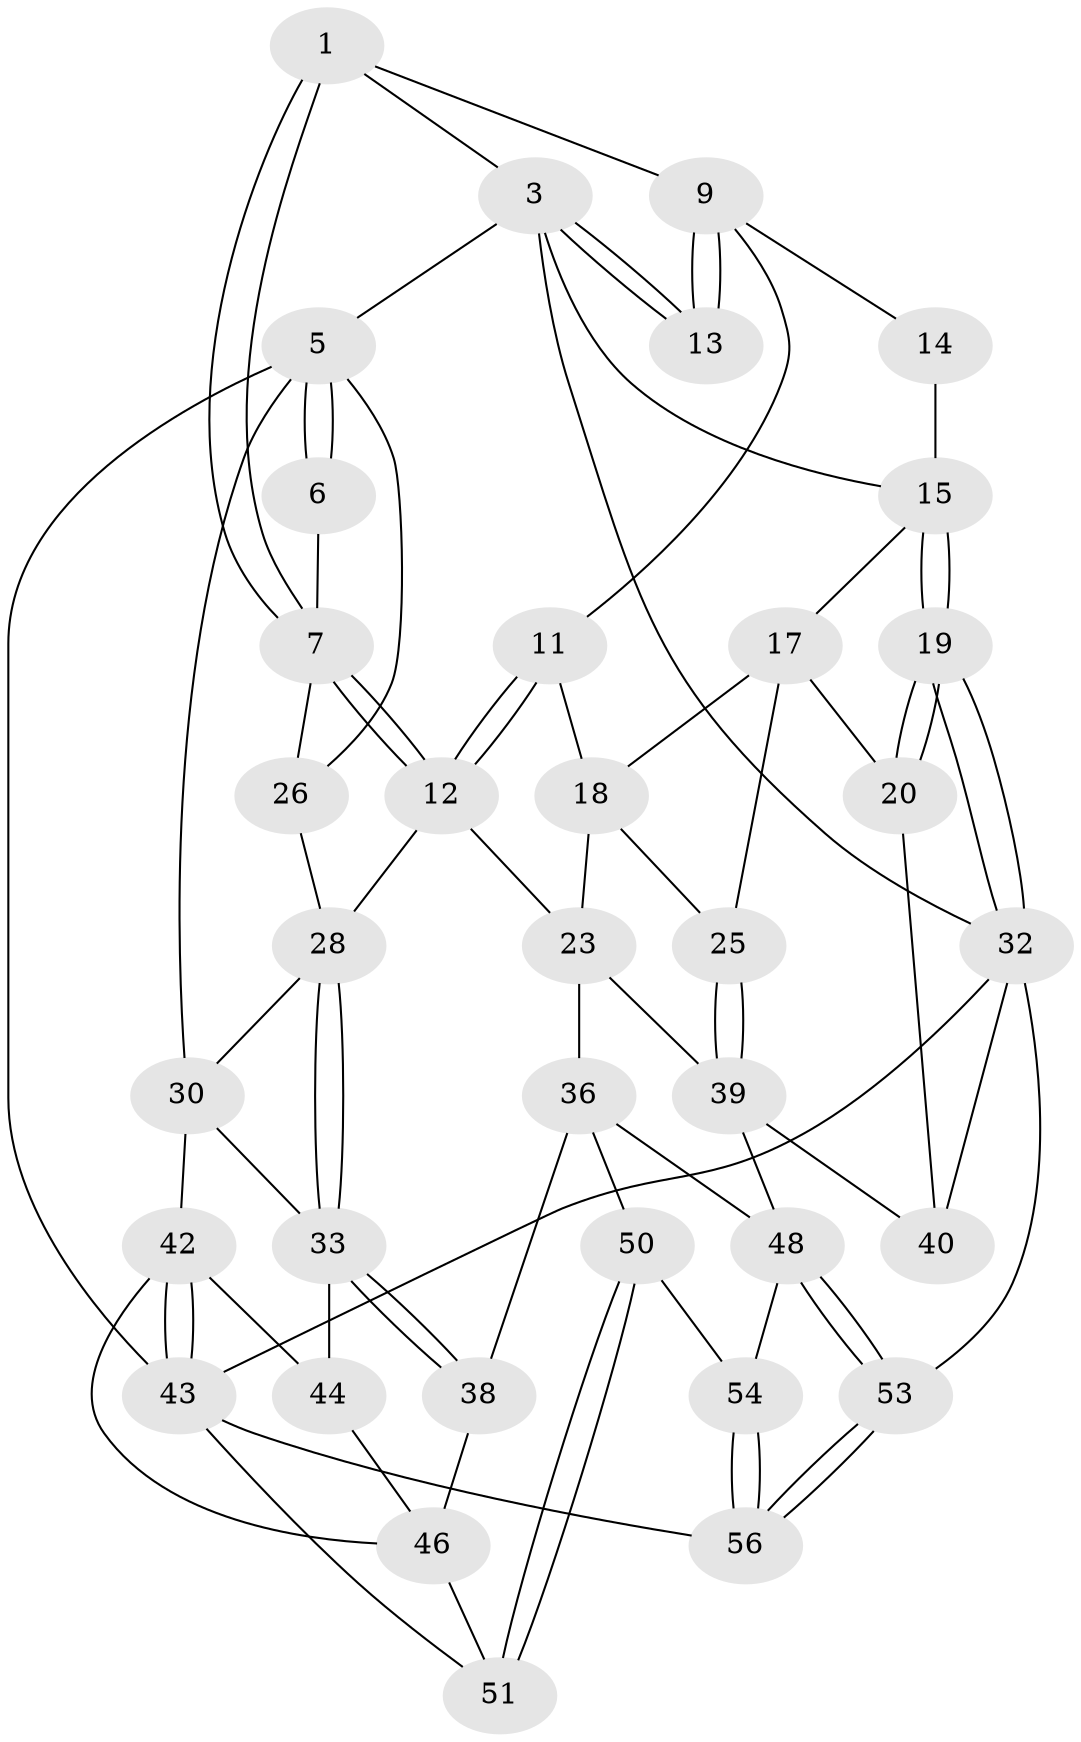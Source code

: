 // Generated by graph-tools (version 1.1) at 2025/52/02/27/25 19:52:37]
// undirected, 36 vertices, 81 edges
graph export_dot {
graph [start="1"]
  node [color=gray90,style=filled];
  1 [pos="+0.24990180455676594+0",super="+2"];
  3 [pos="+1+0",super="+4"];
  5 [pos="+0+0",super="+27"];
  6 [pos="+0.020125984785073384+0"];
  7 [pos="+0.2868716439728651+0.175834733804934",super="+8"];
  9 [pos="+0.5690567509960827+0.11475657983978017",super="+10"];
  11 [pos="+0.5492310424982632+0.2598719506096754"];
  12 [pos="+0.4351375814088925+0.3003621973862741",super="+24"];
  13 [pos="+1+0"];
  14 [pos="+0.7407184108608376+0.1357885057193786"];
  15 [pos="+1+0",super="+16"];
  17 [pos="+0.7558046928248038+0.3321156690365136",super="+21"];
  18 [pos="+0.6397734194114895+0.31915839726011797",super="+22"];
  19 [pos="+1+0.4489924876685728"];
  20 [pos="+0.971983311303074+0.4817964851074038"];
  23 [pos="+0.5419309999872993+0.5779067135439863",super="+35"];
  25 [pos="+0.7434473902005825+0.5123666297851733"];
  26 [pos="+0.06794030775563104+0.29665385854450016"];
  28 [pos="+0.3513593798011392+0.4222441458329484",super="+29"];
  30 [pos="+0.16150925095710997+0.5817225728658129",super="+31"];
  32 [pos="+1+1",super="+47"];
  33 [pos="+0.32412177295161354+0.4714729171967417",super="+34"];
  36 [pos="+0.5114964316671052+0.6765390651103093",super="+37"];
  38 [pos="+0.4198609235303575+0.6591949973262362"];
  39 [pos="+0.6966687780177719+0.6077129524907987",super="+41"];
  40 [pos="+0.8655759774064079+0.6409131172629144"];
  42 [pos="+0+0.9473165683800243",super="+45"];
  43 [pos="+0+1",super="+58"];
  44 [pos="+0.17485224715218547+0.6150927401926203"];
  46 [pos="+0.3409039434854242+0.6728338257237724",super="+52"];
  48 [pos="+0.7471624186261938+0.7685910281604132",super="+49"];
  50 [pos="+0.4784289118530879+0.8012649436937084"];
  51 [pos="+0.2951507089953504+0.8976049263727259"];
  53 [pos="+0.8581232034464904+1"];
  54 [pos="+0.6078406550898032+0.9317956880373944",super="+55"];
  56 [pos="+0.8126260873264808+1",super="+57"];
  1 -- 7;
  1 -- 7;
  1 -- 3;
  1 -- 9;
  3 -- 13;
  3 -- 13;
  3 -- 32;
  3 -- 5;
  3 -- 15;
  5 -- 6;
  5 -- 6;
  5 -- 43;
  5 -- 26;
  5 -- 30;
  6 -- 7;
  7 -- 12;
  7 -- 12;
  7 -- 26;
  9 -- 13;
  9 -- 13;
  9 -- 11;
  9 -- 14;
  11 -- 12;
  11 -- 12;
  11 -- 18;
  12 -- 28;
  12 -- 23;
  14 -- 15;
  15 -- 19;
  15 -- 19;
  15 -- 17;
  17 -- 18;
  17 -- 20;
  17 -- 25;
  18 -- 25;
  18 -- 23;
  19 -- 20;
  19 -- 20;
  19 -- 32;
  19 -- 32;
  20 -- 40;
  23 -- 36;
  23 -- 39;
  25 -- 39;
  25 -- 39;
  26 -- 28;
  28 -- 33;
  28 -- 33;
  28 -- 30;
  30 -- 42;
  30 -- 33;
  32 -- 43;
  32 -- 40;
  32 -- 53;
  33 -- 38;
  33 -- 38;
  33 -- 44;
  36 -- 50;
  36 -- 38;
  36 -- 48;
  38 -- 46;
  39 -- 40;
  39 -- 48;
  42 -- 43;
  42 -- 43;
  42 -- 44;
  42 -- 46;
  43 -- 51;
  43 -- 56;
  44 -- 46;
  46 -- 51;
  48 -- 53;
  48 -- 53;
  48 -- 54;
  50 -- 51;
  50 -- 51;
  50 -- 54;
  53 -- 56;
  53 -- 56;
  54 -- 56 [weight=2];
  54 -- 56;
}
